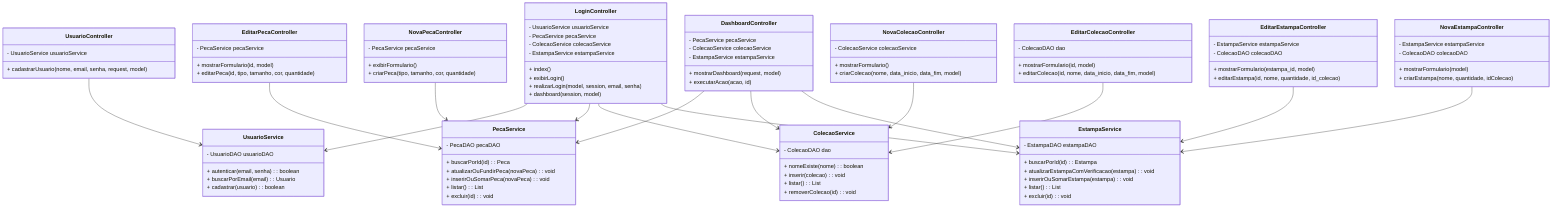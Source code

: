 classDiagram
    direction TB

%% ==== CONTROLLERS ====
    class UsuarioController {
        - UsuarioService usuarioService
        + cadastrarUsuario(nome, email, senha, request, model)
    }

    class LoginController {
        - UsuarioService usuarioService
        - PecaService pecaService
        - ColecaoService colecaoService
        - EstampaService estampaService
        + index()
        + exibirLogin()
        + realizarLogin(model, session, email, senha)
        + dashboard(session, model)
    }

    class DashboardController {
        - PecaService pecaService
        - ColecaoService colecaoService
        - EstampaService estampaService
        + mostrarDashboard(request, model)
        + executarAcao(acao, id)
    }

    class NovaPecaController {
        - PecaService pecaService
        + exibirFormulario()
        + criarPeca(tipo, tamanho, cor, quantidade)
    }

    class NovaColecaoController {
        - ColecaoService colecaoService
        + mostrarFormulario()
        + criarColecao(nome, data_inicio, data_fim, model)
    }

    class NovaEstampaController {
        - EstampaService estampaService
        - ColecaoDAO colecaoDAO
        + mostrarFormulario(model)
        + criarEstampa(nome, quantidade, idColecao)
    }

    class EditarPecaController {
        - PecaService pecaService
        + mostrarFormulario(id, model)
        + editarPeca(id, tipo, tamanho, cor, quantidade)
    }

    class EditarColecaoController {
        - ColecaoDAO dao
        + mostrarFormulario(id, model)
        + editarColecao(id, nome, data_inicio, data_fim, model)
    }

    class EditarEstampaController {
        - EstampaService estampaService
        - ColecaoDAO colecaoDAO
        + mostrarFormulario(estampa_id, model)
        + editarEstampa(id, nome, quantidade, id_colecao)
    }

%% ==== SERVICES ====
    class ColecaoService {
        - ColecaoDAO dao
        + nomeExiste(nome): boolean
        + inserir(colecao): void
        + listar(): List<Colecao>
        + removerColecao(id): void
    }

    class EstampaService {
        - EstampaDAO estampaDAO
        + buscarPorId(id): Estampa
        + atualizarEstampaComVerificacao(estampa): void
        + inserirOuSomarEstampa(estampa): void
        + listar(): List<Estampa>
        + excluir(id): void
    }

    class PecaService {
        - PecaDAO pecaDAO
        + buscarPorId(id): Peca
        + atualizarOuFundirPeca(novaPeca): void
        + inserirOuSomarPeca(novaPeca): void
        + listar(): List<Peca>
        + excluir(id): void
    }

    class UsuarioService {
        - UsuarioDAO usuarioDAO
        + autenticar(email, senha): boolean
        + buscarPorEmail(email): Usuario
        + cadastrar(usuario): boolean
    }

%% ==== RELAÇÕES SERVICE/DAO ====
    DashboardController --> PecaService
    DashboardController --> ColecaoService
    DashboardController --> EstampaService

    EditarEstampaController --> EstampaService

    EditarPecaController --> PecaService

    LoginController --> UsuarioService
    LoginController --> PecaService
    LoginController --> ColecaoService
    LoginController --> EstampaService

    NovaColecaoController --> ColecaoService
    NovaEstampaController --> EstampaService
    NovaPecaController --> PecaService

    UsuarioController --> UsuarioService

    EditarColecaoController --> ColecaoService